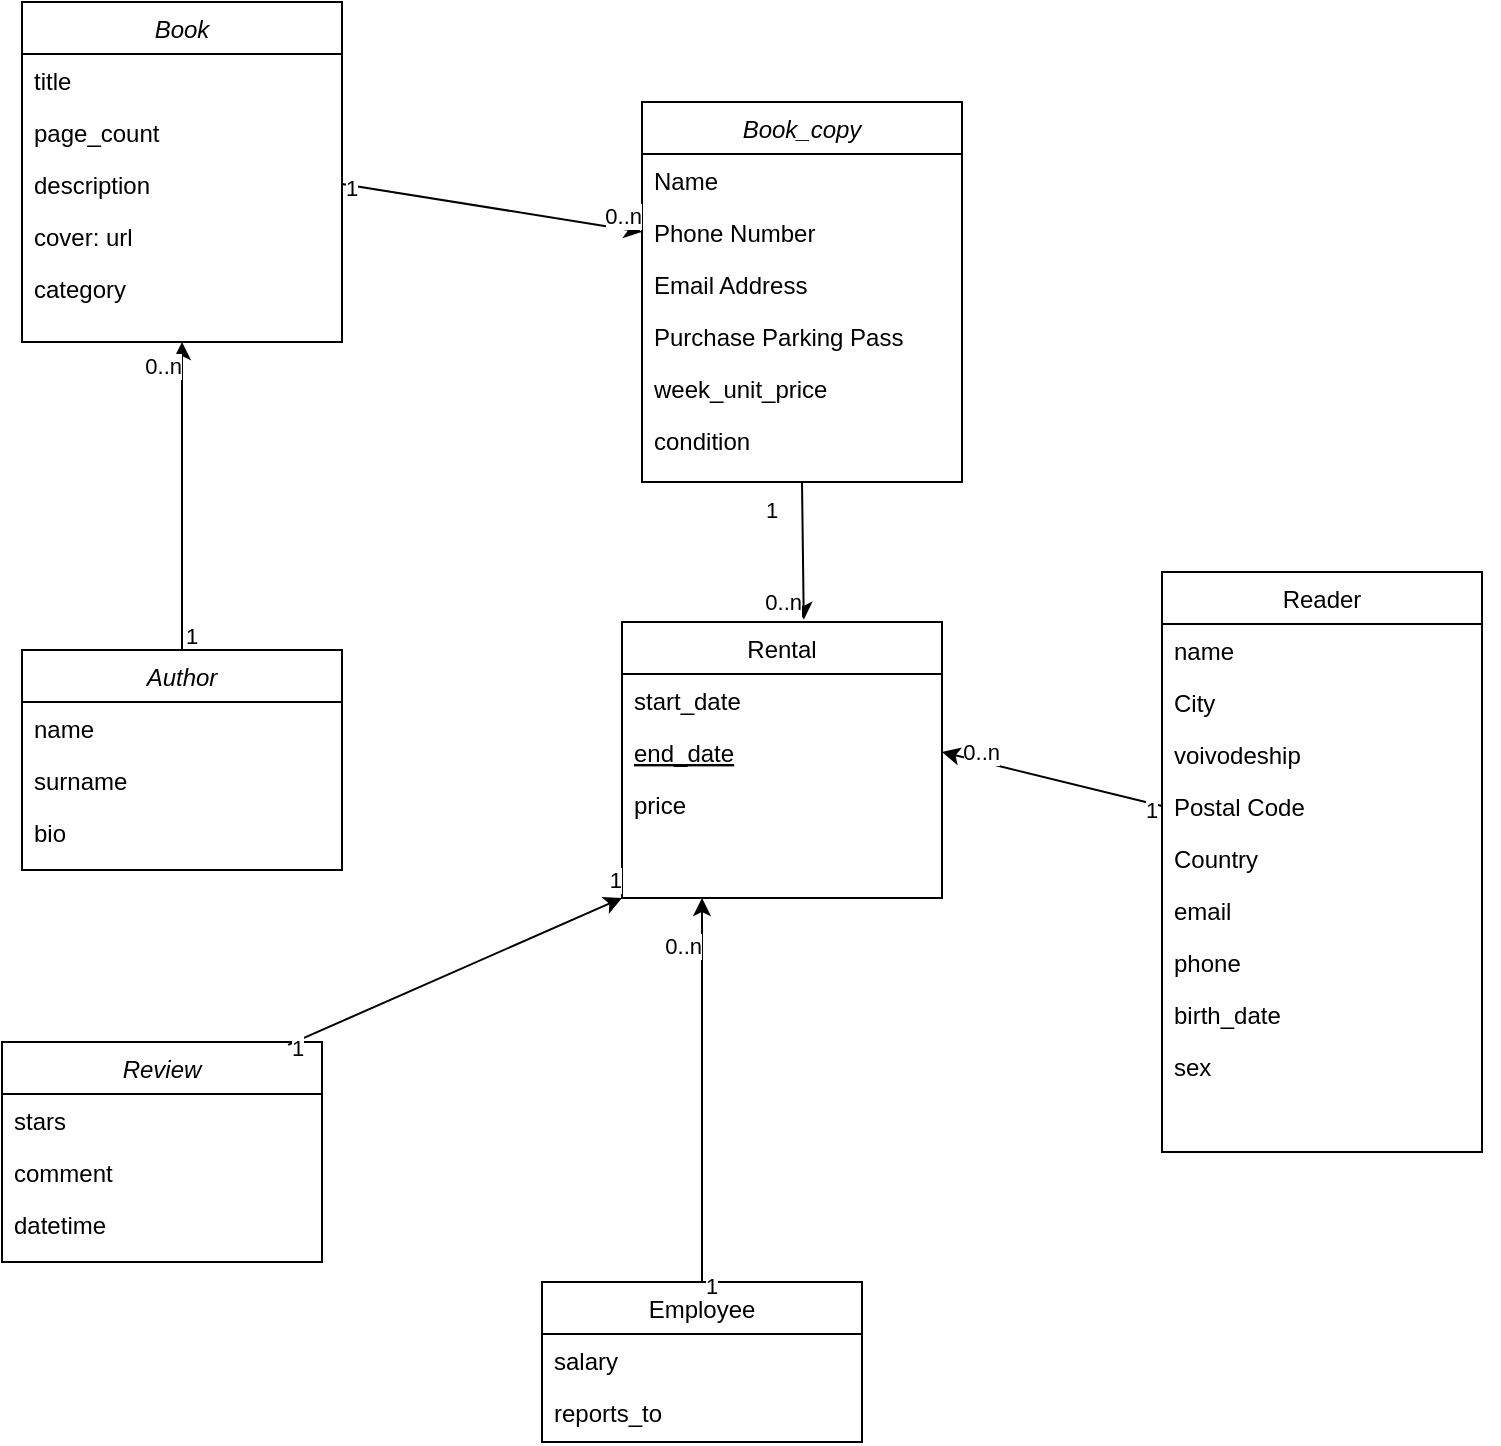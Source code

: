 <mxfile version="22.0.0" type="device">
  <diagram id="C5RBs43oDa-KdzZeNtuy" name="Page-1">
    <mxGraphModel dx="1481" dy="808" grid="1" gridSize="10" guides="1" tooltips="1" connect="1" arrows="1" fold="1" page="1" pageScale="1" pageWidth="827" pageHeight="1169" math="0" shadow="0">
      <root>
        <mxCell id="WIyWlLk6GJQsqaUBKTNV-0" />
        <mxCell id="WIyWlLk6GJQsqaUBKTNV-1" parent="WIyWlLk6GJQsqaUBKTNV-0" />
        <mxCell id="zkfFHV4jXpPFQw0GAbJ--0" value="Book_copy" style="swimlane;fontStyle=2;align=center;verticalAlign=top;childLayout=stackLayout;horizontal=1;startSize=26;horizontalStack=0;resizeParent=1;resizeLast=0;collapsible=1;marginBottom=0;rounded=0;shadow=0;strokeWidth=1;" parent="WIyWlLk6GJQsqaUBKTNV-1" vertex="1">
          <mxGeometry x="330" y="60" width="160" height="190" as="geometry">
            <mxRectangle x="230" y="140" width="160" height="26" as="alternateBounds" />
          </mxGeometry>
        </mxCell>
        <mxCell id="zkfFHV4jXpPFQw0GAbJ--1" value="Name" style="text;align=left;verticalAlign=top;spacingLeft=4;spacingRight=4;overflow=hidden;rotatable=0;points=[[0,0.5],[1,0.5]];portConstraint=eastwest;" parent="zkfFHV4jXpPFQw0GAbJ--0" vertex="1">
          <mxGeometry y="26" width="160" height="26" as="geometry" />
        </mxCell>
        <mxCell id="zkfFHV4jXpPFQw0GAbJ--2" value="Phone Number" style="text;align=left;verticalAlign=top;spacingLeft=4;spacingRight=4;overflow=hidden;rotatable=0;points=[[0,0.5],[1,0.5]];portConstraint=eastwest;rounded=0;shadow=0;html=0;" parent="zkfFHV4jXpPFQw0GAbJ--0" vertex="1">
          <mxGeometry y="52" width="160" height="26" as="geometry" />
        </mxCell>
        <mxCell id="zkfFHV4jXpPFQw0GAbJ--3" value="Email Address" style="text;align=left;verticalAlign=top;spacingLeft=4;spacingRight=4;overflow=hidden;rotatable=0;points=[[0,0.5],[1,0.5]];portConstraint=eastwest;rounded=0;shadow=0;html=0;" parent="zkfFHV4jXpPFQw0GAbJ--0" vertex="1">
          <mxGeometry y="78" width="160" height="26" as="geometry" />
        </mxCell>
        <mxCell id="zkfFHV4jXpPFQw0GAbJ--5" value="Purchase Parking Pass" style="text;align=left;verticalAlign=top;spacingLeft=4;spacingRight=4;overflow=hidden;rotatable=0;points=[[0,0.5],[1,0.5]];portConstraint=eastwest;" parent="zkfFHV4jXpPFQw0GAbJ--0" vertex="1">
          <mxGeometry y="104" width="160" height="26" as="geometry" />
        </mxCell>
        <mxCell id="8WjicjlCeNfAdp5gW5hJ-50" value="week_unit_price" style="text;align=left;verticalAlign=top;spacingLeft=4;spacingRight=4;overflow=hidden;rotatable=0;points=[[0,0.5],[1,0.5]];portConstraint=eastwest;" vertex="1" parent="zkfFHV4jXpPFQw0GAbJ--0">
          <mxGeometry y="130" width="160" height="26" as="geometry" />
        </mxCell>
        <mxCell id="8WjicjlCeNfAdp5gW5hJ-53" value="condition" style="text;align=left;verticalAlign=top;spacingLeft=4;spacingRight=4;overflow=hidden;rotatable=0;points=[[0,0.5],[1,0.5]];portConstraint=eastwest;" vertex="1" parent="zkfFHV4jXpPFQw0GAbJ--0">
          <mxGeometry y="156" width="160" height="26" as="geometry" />
        </mxCell>
        <mxCell id="zkfFHV4jXpPFQw0GAbJ--6" value="Rental" style="swimlane;fontStyle=0;align=center;verticalAlign=top;childLayout=stackLayout;horizontal=1;startSize=26;horizontalStack=0;resizeParent=1;resizeLast=0;collapsible=1;marginBottom=0;rounded=0;shadow=0;strokeWidth=1;" parent="WIyWlLk6GJQsqaUBKTNV-1" vertex="1">
          <mxGeometry x="320" y="320" width="160" height="138" as="geometry">
            <mxRectangle x="130" y="380" width="160" height="26" as="alternateBounds" />
          </mxGeometry>
        </mxCell>
        <mxCell id="zkfFHV4jXpPFQw0GAbJ--7" value="start_date" style="text;align=left;verticalAlign=top;spacingLeft=4;spacingRight=4;overflow=hidden;rotatable=0;points=[[0,0.5],[1,0.5]];portConstraint=eastwest;" parent="zkfFHV4jXpPFQw0GAbJ--6" vertex="1">
          <mxGeometry y="26" width="160" height="26" as="geometry" />
        </mxCell>
        <mxCell id="zkfFHV4jXpPFQw0GAbJ--10" value="end_date" style="text;align=left;verticalAlign=top;spacingLeft=4;spacingRight=4;overflow=hidden;rotatable=0;points=[[0,0.5],[1,0.5]];portConstraint=eastwest;fontStyle=4" parent="zkfFHV4jXpPFQw0GAbJ--6" vertex="1">
          <mxGeometry y="52" width="160" height="26" as="geometry" />
        </mxCell>
        <mxCell id="zkfFHV4jXpPFQw0GAbJ--11" value="price" style="text;align=left;verticalAlign=top;spacingLeft=4;spacingRight=4;overflow=hidden;rotatable=0;points=[[0,0.5],[1,0.5]];portConstraint=eastwest;" parent="zkfFHV4jXpPFQw0GAbJ--6" vertex="1">
          <mxGeometry y="78" width="160" height="26" as="geometry" />
        </mxCell>
        <mxCell id="zkfFHV4jXpPFQw0GAbJ--13" value="Employee" style="swimlane;fontStyle=0;align=center;verticalAlign=top;childLayout=stackLayout;horizontal=1;startSize=26;horizontalStack=0;resizeParent=1;resizeLast=0;collapsible=1;marginBottom=0;rounded=0;shadow=0;strokeWidth=1;" parent="WIyWlLk6GJQsqaUBKTNV-1" vertex="1">
          <mxGeometry x="280" y="650" width="160" height="80" as="geometry">
            <mxRectangle x="340" y="380" width="170" height="26" as="alternateBounds" />
          </mxGeometry>
        </mxCell>
        <mxCell id="zkfFHV4jXpPFQw0GAbJ--14" value="salary" style="text;align=left;verticalAlign=top;spacingLeft=4;spacingRight=4;overflow=hidden;rotatable=0;points=[[0,0.5],[1,0.5]];portConstraint=eastwest;" parent="zkfFHV4jXpPFQw0GAbJ--13" vertex="1">
          <mxGeometry y="26" width="160" height="26" as="geometry" />
        </mxCell>
        <mxCell id="8WjicjlCeNfAdp5gW5hJ-51" value="reports_to" style="text;align=left;verticalAlign=top;spacingLeft=4;spacingRight=4;overflow=hidden;rotatable=0;points=[[0,0.5],[1,0.5]];portConstraint=eastwest;" vertex="1" parent="zkfFHV4jXpPFQw0GAbJ--13">
          <mxGeometry y="52" width="160" height="26" as="geometry" />
        </mxCell>
        <mxCell id="zkfFHV4jXpPFQw0GAbJ--17" value="Reader" style="swimlane;fontStyle=0;align=center;verticalAlign=top;childLayout=stackLayout;horizontal=1;startSize=26;horizontalStack=0;resizeParent=1;resizeLast=0;collapsible=1;marginBottom=0;rounded=0;shadow=0;strokeWidth=1;" parent="WIyWlLk6GJQsqaUBKTNV-1" vertex="1">
          <mxGeometry x="590" y="295" width="160" height="290" as="geometry">
            <mxRectangle x="550" y="140" width="160" height="26" as="alternateBounds" />
          </mxGeometry>
        </mxCell>
        <mxCell id="zkfFHV4jXpPFQw0GAbJ--18" value="name " style="text;align=left;verticalAlign=top;spacingLeft=4;spacingRight=4;overflow=hidden;rotatable=0;points=[[0,0.5],[1,0.5]];portConstraint=eastwest;" parent="zkfFHV4jXpPFQw0GAbJ--17" vertex="1">
          <mxGeometry y="26" width="160" height="26" as="geometry" />
        </mxCell>
        <mxCell id="zkfFHV4jXpPFQw0GAbJ--19" value="City" style="text;align=left;verticalAlign=top;spacingLeft=4;spacingRight=4;overflow=hidden;rotatable=0;points=[[0,0.5],[1,0.5]];portConstraint=eastwest;rounded=0;shadow=0;html=0;" parent="zkfFHV4jXpPFQw0GAbJ--17" vertex="1">
          <mxGeometry y="52" width="160" height="26" as="geometry" />
        </mxCell>
        <mxCell id="zkfFHV4jXpPFQw0GAbJ--20" value="voivodeship" style="text;align=left;verticalAlign=top;spacingLeft=4;spacingRight=4;overflow=hidden;rotatable=0;points=[[0,0.5],[1,0.5]];portConstraint=eastwest;rounded=0;shadow=0;html=0;" parent="zkfFHV4jXpPFQw0GAbJ--17" vertex="1">
          <mxGeometry y="78" width="160" height="26" as="geometry" />
        </mxCell>
        <mxCell id="zkfFHV4jXpPFQw0GAbJ--21" value="Postal Code" style="text;align=left;verticalAlign=top;spacingLeft=4;spacingRight=4;overflow=hidden;rotatable=0;points=[[0,0.5],[1,0.5]];portConstraint=eastwest;rounded=0;shadow=0;html=0;" parent="zkfFHV4jXpPFQw0GAbJ--17" vertex="1">
          <mxGeometry y="104" width="160" height="26" as="geometry" />
        </mxCell>
        <mxCell id="zkfFHV4jXpPFQw0GAbJ--22" value="Country" style="text;align=left;verticalAlign=top;spacingLeft=4;spacingRight=4;overflow=hidden;rotatable=0;points=[[0,0.5],[1,0.5]];portConstraint=eastwest;rounded=0;shadow=0;html=0;" parent="zkfFHV4jXpPFQw0GAbJ--17" vertex="1">
          <mxGeometry y="130" width="160" height="26" as="geometry" />
        </mxCell>
        <mxCell id="zkfFHV4jXpPFQw0GAbJ--24" value="email" style="text;align=left;verticalAlign=top;spacingLeft=4;spacingRight=4;overflow=hidden;rotatable=0;points=[[0,0.5],[1,0.5]];portConstraint=eastwest;" parent="zkfFHV4jXpPFQw0GAbJ--17" vertex="1">
          <mxGeometry y="156" width="160" height="26" as="geometry" />
        </mxCell>
        <mxCell id="zkfFHV4jXpPFQw0GAbJ--25" value="phone" style="text;align=left;verticalAlign=top;spacingLeft=4;spacingRight=4;overflow=hidden;rotatable=0;points=[[0,0.5],[1,0.5]];portConstraint=eastwest;" parent="zkfFHV4jXpPFQw0GAbJ--17" vertex="1">
          <mxGeometry y="182" width="160" height="26" as="geometry" />
        </mxCell>
        <mxCell id="8WjicjlCeNfAdp5gW5hJ-46" value="birth_date" style="text;align=left;verticalAlign=top;spacingLeft=4;spacingRight=4;overflow=hidden;rotatable=0;points=[[0,0.5],[1,0.5]];portConstraint=eastwest;" vertex="1" parent="zkfFHV4jXpPFQw0GAbJ--17">
          <mxGeometry y="208" width="160" height="26" as="geometry" />
        </mxCell>
        <mxCell id="8WjicjlCeNfAdp5gW5hJ-48" style="edgeStyle=orthogonalEdgeStyle;rounded=0;orthogonalLoop=1;jettySize=auto;html=1;exitX=1;exitY=1;exitDx=0;exitDy=0;entryX=1;entryY=1;entryDx=0;entryDy=0;entryPerimeter=0;" edge="1" parent="zkfFHV4jXpPFQw0GAbJ--17" source="zkfFHV4jXpPFQw0GAbJ--17" target="8WjicjlCeNfAdp5gW5hJ-47">
          <mxGeometry relative="1" as="geometry" />
        </mxCell>
        <mxCell id="8WjicjlCeNfAdp5gW5hJ-47" value="sex" style="text;align=left;verticalAlign=top;spacingLeft=4;spacingRight=4;overflow=hidden;rotatable=0;points=[[0,0.5],[1,0.5]];portConstraint=eastwest;" vertex="1" parent="zkfFHV4jXpPFQw0GAbJ--17">
          <mxGeometry y="234" width="160" height="56" as="geometry" />
        </mxCell>
        <mxCell id="8WjicjlCeNfAdp5gW5hJ-0" value="Book" style="swimlane;fontStyle=2;align=center;verticalAlign=top;childLayout=stackLayout;horizontal=1;startSize=26;horizontalStack=0;resizeParent=1;resizeLast=0;collapsible=1;marginBottom=0;rounded=0;shadow=0;strokeWidth=1;" vertex="1" parent="WIyWlLk6GJQsqaUBKTNV-1">
          <mxGeometry x="20" y="10" width="160" height="170" as="geometry">
            <mxRectangle x="230" y="140" width="160" height="26" as="alternateBounds" />
          </mxGeometry>
        </mxCell>
        <mxCell id="8WjicjlCeNfAdp5gW5hJ-1" value="title" style="text;align=left;verticalAlign=top;spacingLeft=4;spacingRight=4;overflow=hidden;rotatable=0;points=[[0,0.5],[1,0.5]];portConstraint=eastwest;" vertex="1" parent="8WjicjlCeNfAdp5gW5hJ-0">
          <mxGeometry y="26" width="160" height="26" as="geometry" />
        </mxCell>
        <mxCell id="8WjicjlCeNfAdp5gW5hJ-2" value="page_count" style="text;align=left;verticalAlign=top;spacingLeft=4;spacingRight=4;overflow=hidden;rotatable=0;points=[[0,0.5],[1,0.5]];portConstraint=eastwest;rounded=0;shadow=0;html=0;" vertex="1" parent="8WjicjlCeNfAdp5gW5hJ-0">
          <mxGeometry y="52" width="160" height="26" as="geometry" />
        </mxCell>
        <mxCell id="8WjicjlCeNfAdp5gW5hJ-3" value="description" style="text;align=left;verticalAlign=top;spacingLeft=4;spacingRight=4;overflow=hidden;rotatable=0;points=[[0,0.5],[1,0.5]];portConstraint=eastwest;rounded=0;shadow=0;html=0;" vertex="1" parent="8WjicjlCeNfAdp5gW5hJ-0">
          <mxGeometry y="78" width="160" height="26" as="geometry" />
        </mxCell>
        <mxCell id="8WjicjlCeNfAdp5gW5hJ-5" value="cover: url" style="text;align=left;verticalAlign=top;spacingLeft=4;spacingRight=4;overflow=hidden;rotatable=0;points=[[0,0.5],[1,0.5]];portConstraint=eastwest;" vertex="1" parent="8WjicjlCeNfAdp5gW5hJ-0">
          <mxGeometry y="104" width="160" height="26" as="geometry" />
        </mxCell>
        <mxCell id="8WjicjlCeNfAdp5gW5hJ-33" value="" style="endArrow=classic;html=1;rounded=0;exitX=0.5;exitY=0;exitDx=0;exitDy=0;" edge="1" parent="8WjicjlCeNfAdp5gW5hJ-0" source="8WjicjlCeNfAdp5gW5hJ-13">
          <mxGeometry relative="1" as="geometry">
            <mxPoint x="79.88" y="300.79" as="sourcePoint" />
            <mxPoint x="80" y="170" as="targetPoint" />
          </mxGeometry>
        </mxCell>
        <mxCell id="8WjicjlCeNfAdp5gW5hJ-34" value="1" style="edgeLabel;resizable=0;html=1;align=left;verticalAlign=bottom;" connectable="0" vertex="1" parent="8WjicjlCeNfAdp5gW5hJ-33">
          <mxGeometry x="-1" relative="1" as="geometry">
            <mxPoint y="1" as="offset" />
          </mxGeometry>
        </mxCell>
        <mxCell id="8WjicjlCeNfAdp5gW5hJ-35" value="0..n" style="edgeLabel;resizable=0;html=1;align=right;verticalAlign=bottom;" connectable="0" vertex="1" parent="8WjicjlCeNfAdp5gW5hJ-33">
          <mxGeometry x="1" relative="1" as="geometry">
            <mxPoint y="20" as="offset" />
          </mxGeometry>
        </mxCell>
        <mxCell id="8WjicjlCeNfAdp5gW5hJ-49" value="category" style="text;align=left;verticalAlign=top;spacingLeft=4;spacingRight=4;overflow=hidden;rotatable=0;points=[[0,0.5],[1,0.5]];portConstraint=eastwest;" vertex="1" parent="8WjicjlCeNfAdp5gW5hJ-0">
          <mxGeometry y="130" width="160" height="26" as="geometry" />
        </mxCell>
        <mxCell id="8WjicjlCeNfAdp5gW5hJ-7" value="Review" style="swimlane;fontStyle=2;align=center;verticalAlign=top;childLayout=stackLayout;horizontal=1;startSize=26;horizontalStack=0;resizeParent=1;resizeLast=0;collapsible=1;marginBottom=0;rounded=0;shadow=0;strokeWidth=1;" vertex="1" parent="WIyWlLk6GJQsqaUBKTNV-1">
          <mxGeometry x="10" y="530" width="160" height="110" as="geometry">
            <mxRectangle x="230" y="140" width="160" height="26" as="alternateBounds" />
          </mxGeometry>
        </mxCell>
        <mxCell id="8WjicjlCeNfAdp5gW5hJ-8" value="stars" style="text;align=left;verticalAlign=top;spacingLeft=4;spacingRight=4;overflow=hidden;rotatable=0;points=[[0,0.5],[1,0.5]];portConstraint=eastwest;" vertex="1" parent="8WjicjlCeNfAdp5gW5hJ-7">
          <mxGeometry y="26" width="160" height="26" as="geometry" />
        </mxCell>
        <mxCell id="8WjicjlCeNfAdp5gW5hJ-9" value="comment" style="text;align=left;verticalAlign=top;spacingLeft=4;spacingRight=4;overflow=hidden;rotatable=0;points=[[0,0.5],[1,0.5]];portConstraint=eastwest;rounded=0;shadow=0;html=0;" vertex="1" parent="8WjicjlCeNfAdp5gW5hJ-7">
          <mxGeometry y="52" width="160" height="26" as="geometry" />
        </mxCell>
        <mxCell id="8WjicjlCeNfAdp5gW5hJ-12" value="datetime" style="text;align=left;verticalAlign=top;spacingLeft=4;spacingRight=4;overflow=hidden;rotatable=0;points=[[0,0.5],[1,0.5]];portConstraint=eastwest;" vertex="1" parent="8WjicjlCeNfAdp5gW5hJ-7">
          <mxGeometry y="78" width="160" height="26" as="geometry" />
        </mxCell>
        <mxCell id="8WjicjlCeNfAdp5gW5hJ-13" value="Author" style="swimlane;fontStyle=2;align=center;verticalAlign=top;childLayout=stackLayout;horizontal=1;startSize=26;horizontalStack=0;resizeParent=1;resizeLast=0;collapsible=1;marginBottom=0;rounded=0;shadow=0;strokeWidth=1;" vertex="1" parent="WIyWlLk6GJQsqaUBKTNV-1">
          <mxGeometry x="20" y="334" width="160" height="110" as="geometry">
            <mxRectangle x="230" y="140" width="160" height="26" as="alternateBounds" />
          </mxGeometry>
        </mxCell>
        <mxCell id="8WjicjlCeNfAdp5gW5hJ-14" value="name" style="text;align=left;verticalAlign=top;spacingLeft=4;spacingRight=4;overflow=hidden;rotatable=0;points=[[0,0.5],[1,0.5]];portConstraint=eastwest;" vertex="1" parent="8WjicjlCeNfAdp5gW5hJ-13">
          <mxGeometry y="26" width="160" height="26" as="geometry" />
        </mxCell>
        <mxCell id="8WjicjlCeNfAdp5gW5hJ-15" value="surname" style="text;align=left;verticalAlign=top;spacingLeft=4;spacingRight=4;overflow=hidden;rotatable=0;points=[[0,0.5],[1,0.5]];portConstraint=eastwest;rounded=0;shadow=0;html=0;" vertex="1" parent="8WjicjlCeNfAdp5gW5hJ-13">
          <mxGeometry y="52" width="160" height="26" as="geometry" />
        </mxCell>
        <mxCell id="8WjicjlCeNfAdp5gW5hJ-16" value="bio" style="text;align=left;verticalAlign=top;spacingLeft=4;spacingRight=4;overflow=hidden;rotatable=0;points=[[0,0.5],[1,0.5]];portConstraint=eastwest;rounded=0;shadow=0;html=0;" vertex="1" parent="8WjicjlCeNfAdp5gW5hJ-13">
          <mxGeometry y="78" width="160" height="26" as="geometry" />
        </mxCell>
        <mxCell id="8WjicjlCeNfAdp5gW5hJ-25" value="" style="endArrow=classic;html=1;rounded=0;entryX=0.568;entryY=-0.008;entryDx=0;entryDy=0;exitX=0.5;exitY=1;exitDx=0;exitDy=0;entryPerimeter=0;" edge="1" parent="WIyWlLk6GJQsqaUBKTNV-1" source="zkfFHV4jXpPFQw0GAbJ--0" target="zkfFHV4jXpPFQw0GAbJ--6">
          <mxGeometry relative="1" as="geometry">
            <mxPoint x="220" y="350" as="sourcePoint" />
            <mxPoint x="370" y="310" as="targetPoint" />
          </mxGeometry>
        </mxCell>
        <mxCell id="8WjicjlCeNfAdp5gW5hJ-27" value="1" style="edgeLabel;resizable=0;html=1;align=left;verticalAlign=bottom;" connectable="0" vertex="1" parent="8WjicjlCeNfAdp5gW5hJ-25">
          <mxGeometry x="-1" relative="1" as="geometry">
            <mxPoint x="-20" y="22" as="offset" />
          </mxGeometry>
        </mxCell>
        <mxCell id="8WjicjlCeNfAdp5gW5hJ-28" value="0..n" style="edgeLabel;resizable=0;html=1;align=right;verticalAlign=bottom;" connectable="0" vertex="1" parent="8WjicjlCeNfAdp5gW5hJ-25">
          <mxGeometry x="1" relative="1" as="geometry" />
        </mxCell>
        <mxCell id="8WjicjlCeNfAdp5gW5hJ-29" value="" style="endArrow=classic;html=1;rounded=0;entryX=0;entryY=0.5;entryDx=0;entryDy=0;exitX=1;exitY=0.5;exitDx=0;exitDy=0;" edge="1" parent="WIyWlLk6GJQsqaUBKTNV-1" source="8WjicjlCeNfAdp5gW5hJ-3" target="zkfFHV4jXpPFQw0GAbJ--2">
          <mxGeometry relative="1" as="geometry">
            <mxPoint x="200" y="160" as="sourcePoint" />
            <mxPoint x="370" y="140" as="targetPoint" />
          </mxGeometry>
        </mxCell>
        <mxCell id="8WjicjlCeNfAdp5gW5hJ-31" value="1" style="edgeLabel;resizable=0;html=1;align=left;verticalAlign=bottom;" connectable="0" vertex="1" parent="8WjicjlCeNfAdp5gW5hJ-29">
          <mxGeometry x="-1" relative="1" as="geometry">
            <mxPoint y="10" as="offset" />
          </mxGeometry>
        </mxCell>
        <mxCell id="8WjicjlCeNfAdp5gW5hJ-32" value="0..n" style="edgeLabel;resizable=0;html=1;align=right;verticalAlign=bottom;" connectable="0" vertex="1" parent="8WjicjlCeNfAdp5gW5hJ-29">
          <mxGeometry x="1" relative="1" as="geometry" />
        </mxCell>
        <mxCell id="8WjicjlCeNfAdp5gW5hJ-36" value="" style="endArrow=classic;html=1;rounded=0;exitX=0.894;exitY=0.013;exitDx=0;exitDy=0;exitPerimeter=0;entryX=0;entryY=1;entryDx=0;entryDy=0;" edge="1" parent="WIyWlLk6GJQsqaUBKTNV-1" source="8WjicjlCeNfAdp5gW5hJ-7" target="zkfFHV4jXpPFQw0GAbJ--6">
          <mxGeometry relative="1" as="geometry">
            <mxPoint x="50" y="560" as="sourcePoint" />
            <mxPoint x="310" y="460" as="targetPoint" />
          </mxGeometry>
        </mxCell>
        <mxCell id="8WjicjlCeNfAdp5gW5hJ-37" value="1" style="edgeLabel;resizable=0;html=1;align=left;verticalAlign=bottom;" connectable="0" vertex="1" parent="8WjicjlCeNfAdp5gW5hJ-36">
          <mxGeometry x="-1" relative="1" as="geometry">
            <mxPoint y="10" as="offset" />
          </mxGeometry>
        </mxCell>
        <mxCell id="8WjicjlCeNfAdp5gW5hJ-38" value="1" style="edgeLabel;resizable=0;html=1;align=right;verticalAlign=bottom;" connectable="0" vertex="1" parent="8WjicjlCeNfAdp5gW5hJ-36">
          <mxGeometry x="1" relative="1" as="geometry" />
        </mxCell>
        <mxCell id="8WjicjlCeNfAdp5gW5hJ-39" value="" style="endArrow=classic;html=1;rounded=0;entryX=1;entryY=0.5;entryDx=0;entryDy=0;exitX=0;exitY=0.5;exitDx=0;exitDy=0;" edge="1" parent="WIyWlLk6GJQsqaUBKTNV-1" source="zkfFHV4jXpPFQw0GAbJ--21" target="zkfFHV4jXpPFQw0GAbJ--10">
          <mxGeometry relative="1" as="geometry">
            <mxPoint x="230" y="190" as="sourcePoint" />
            <mxPoint x="400" y="280" as="targetPoint" />
          </mxGeometry>
        </mxCell>
        <mxCell id="8WjicjlCeNfAdp5gW5hJ-40" value="1" style="edgeLabel;resizable=0;html=1;align=left;verticalAlign=bottom;" connectable="0" vertex="1" parent="8WjicjlCeNfAdp5gW5hJ-39">
          <mxGeometry x="-1" relative="1" as="geometry">
            <mxPoint x="-10" y="10" as="offset" />
          </mxGeometry>
        </mxCell>
        <mxCell id="8WjicjlCeNfAdp5gW5hJ-41" value="0..n" style="edgeLabel;resizable=0;html=1;align=right;verticalAlign=bottom;" connectable="0" vertex="1" parent="8WjicjlCeNfAdp5gW5hJ-39">
          <mxGeometry x="1" relative="1" as="geometry">
            <mxPoint x="30" y="9" as="offset" />
          </mxGeometry>
        </mxCell>
        <mxCell id="8WjicjlCeNfAdp5gW5hJ-43" value="" style="endArrow=classic;html=1;rounded=0;entryX=0.25;entryY=1;entryDx=0;entryDy=0;exitX=0.5;exitY=0;exitDx=0;exitDy=0;" edge="1" parent="WIyWlLk6GJQsqaUBKTNV-1" source="zkfFHV4jXpPFQw0GAbJ--13" target="zkfFHV4jXpPFQw0GAbJ--6">
          <mxGeometry relative="1" as="geometry">
            <mxPoint x="240" y="200" as="sourcePoint" />
            <mxPoint x="410" y="290" as="targetPoint" />
          </mxGeometry>
        </mxCell>
        <mxCell id="8WjicjlCeNfAdp5gW5hJ-44" value="1" style="edgeLabel;resizable=0;html=1;align=left;verticalAlign=bottom;" connectable="0" vertex="1" parent="8WjicjlCeNfAdp5gW5hJ-43">
          <mxGeometry x="-1" relative="1" as="geometry">
            <mxPoint y="10" as="offset" />
          </mxGeometry>
        </mxCell>
        <mxCell id="8WjicjlCeNfAdp5gW5hJ-45" value="0..n" style="edgeLabel;resizable=0;html=1;align=right;verticalAlign=bottom;" connectable="0" vertex="1" parent="8WjicjlCeNfAdp5gW5hJ-43">
          <mxGeometry x="1" relative="1" as="geometry">
            <mxPoint y="32" as="offset" />
          </mxGeometry>
        </mxCell>
      </root>
    </mxGraphModel>
  </diagram>
</mxfile>
